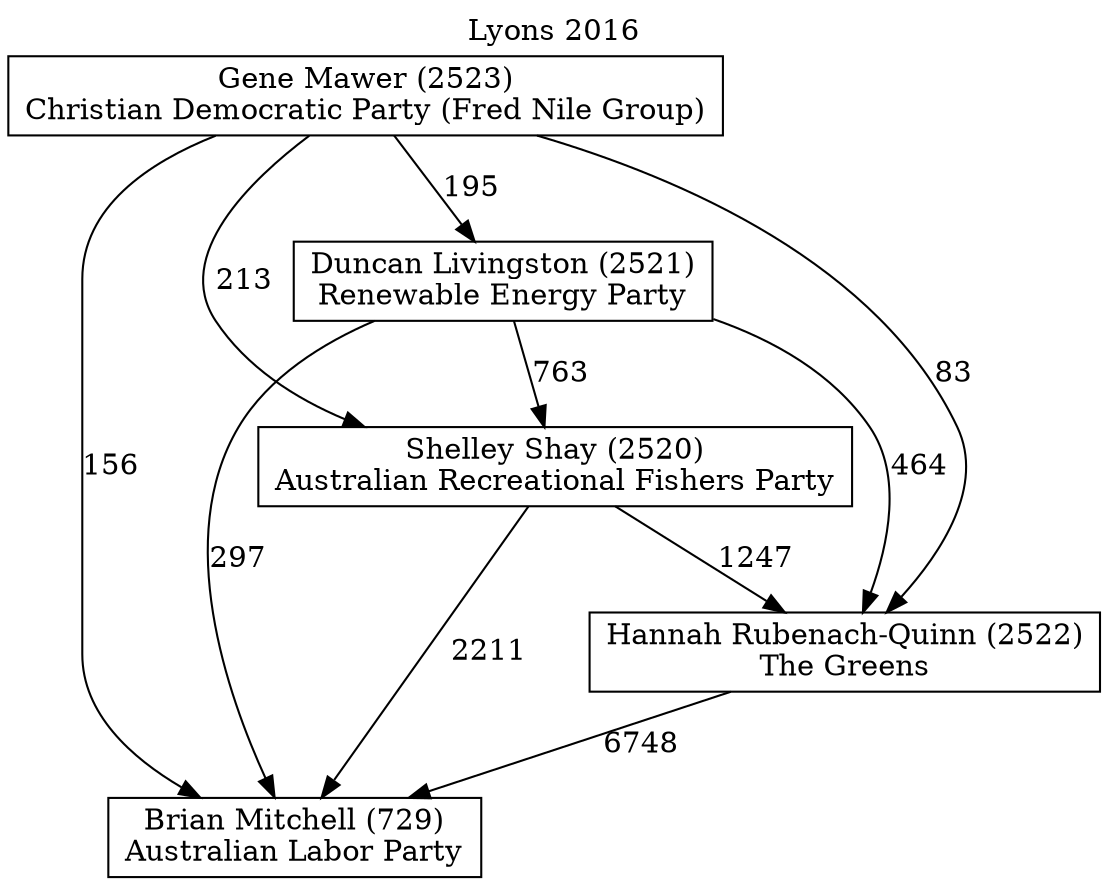 // House preference flow
digraph "Brian Mitchell (729)_Lyons_2016" {
	graph [label="Lyons 2016" labelloc=t mclimit=10]
	node [shape=box]
	"Gene Mawer (2523)" [label="Gene Mawer (2523)
Christian Democratic Party (Fred Nile Group)"]
	"Duncan Livingston (2521)" [label="Duncan Livingston (2521)
Renewable Energy Party"]
	"Hannah Rubenach-Quinn (2522)" [label="Hannah Rubenach-Quinn (2522)
The Greens"]
	"Brian Mitchell (729)" [label="Brian Mitchell (729)
Australian Labor Party"]
	"Shelley Shay (2520)" [label="Shelley Shay (2520)
Australian Recreational Fishers Party"]
	"Gene Mawer (2523)" -> "Duncan Livingston (2521)" [label=195]
	"Duncan Livingston (2521)" -> "Hannah Rubenach-Quinn (2522)" [label=464]
	"Hannah Rubenach-Quinn (2522)" -> "Brian Mitchell (729)" [label=6748]
	"Duncan Livingston (2521)" -> "Shelley Shay (2520)" [label=763]
	"Shelley Shay (2520)" -> "Brian Mitchell (729)" [label=2211]
	"Gene Mawer (2523)" -> "Brian Mitchell (729)" [label=156]
	"Gene Mawer (2523)" -> "Shelley Shay (2520)" [label=213]
	"Duncan Livingston (2521)" -> "Brian Mitchell (729)" [label=297]
	"Shelley Shay (2520)" -> "Hannah Rubenach-Quinn (2522)" [label=1247]
	"Gene Mawer (2523)" -> "Hannah Rubenach-Quinn (2522)" [label=83]
}
